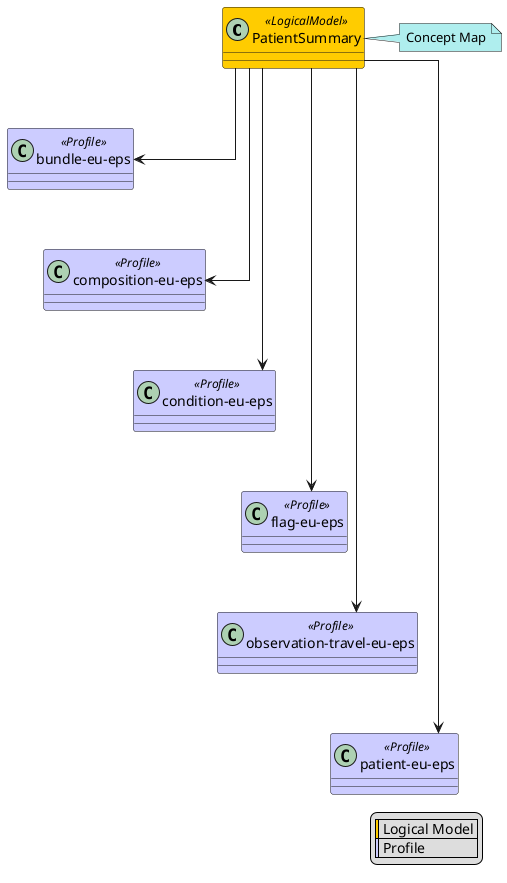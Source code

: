 @startuml
skinparam class {
    BackgroundColor<<LogicalModel>> #FFCC00
    BackgroundColor<<Profile>> #CCCCFF
}
skinparam linetype ortho
legend right
  | <#FFCC00> | Logical Model |
  | <#CCCCFF> | Profile |
endlegend
class "PatientSummary" <<LogicalModel>> [[StructureDefinition-PatientSummary.html]]
note right #PaleTurquoise [[ConceptMap-patientSummary2FHIR.html]]
Concept Map
endnote
class "bundle-eu-eps" <<Profile>> [[StructureDefinition-bundle-eu-eps.html]]
"PatientSummary" --> "bundle-eu-eps"
class "composition-eu-eps" <<Profile>> [[StructureDefinition-composition-eu-eps.html]]
"PatientSummary" --> "composition-eu-eps"
"bundle-eu-eps" -[hidden]-> "composition-eu-eps"
class "condition-eu-eps" <<Profile>> [[StructureDefinition-condition-eu-eps.html]]
"PatientSummary" --> "condition-eu-eps"
"composition-eu-eps" -[hidden]-> "condition-eu-eps"
class "flag-eu-eps" <<Profile>> [[StructureDefinition-flag-eu-eps.html]]
"PatientSummary" --> "flag-eu-eps"
"condition-eu-eps" -[hidden]-> "flag-eu-eps"
class "observation-travel-eu-eps" <<Profile>> [[StructureDefinition-observation-travel-eu-eps.html]]
"PatientSummary" --> "observation-travel-eu-eps"
"flag-eu-eps" -[hidden]-> "observation-travel-eu-eps"
class "patient-eu-eps" <<Profile>> [[StructureDefinition-patient-eu-eps.html]]
"PatientSummary" --> "patient-eu-eps"
"observation-travel-eu-eps" -[hidden]-> "patient-eu-eps"
@enduml